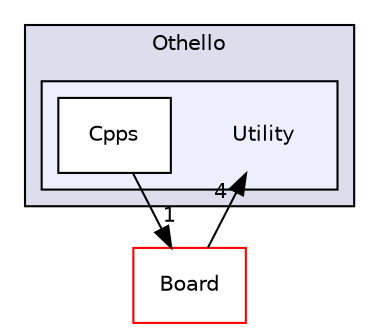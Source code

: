 digraph "/Users/itoutomohiko/Documents/SourceTree/OthelloTest/Othello/Utility" {
  compound=true
  node [ fontsize="10", fontname="Helvetica"];
  edge [ labelfontsize="10", labelfontname="Helvetica"];
  subgraph clusterdir_e036d5bcb7286741379924190fa1a3a0 {
    graph [ bgcolor="#ddddee", pencolor="black", label="Othello" fontname="Helvetica", fontsize="10", URL="dir_e036d5bcb7286741379924190fa1a3a0.html"]
  subgraph clusterdir_efb4715db9a71e22aea1c5cec602224d {
    graph [ bgcolor="#eeeeff", pencolor="black", label="" URL="dir_efb4715db9a71e22aea1c5cec602224d.html"];
    dir_efb4715db9a71e22aea1c5cec602224d [shape=plaintext label="Utility"];
    dir_42cea839244a2d3f6a9078d2745ce674 [shape=box label="Cpps" color="black" fillcolor="white" style="filled" URL="dir_42cea839244a2d3f6a9078d2745ce674.html"];
  }
  }
  dir_2637779b78a37eec555f7dff62455e5c [shape=box label="Board" fillcolor="white" style="filled" color="red" URL="dir_2637779b78a37eec555f7dff62455e5c.html"];
  dir_2637779b78a37eec555f7dff62455e5c->dir_efb4715db9a71e22aea1c5cec602224d [headlabel="4", labeldistance=1.5 headhref="dir_000002_000005.html"];
  dir_42cea839244a2d3f6a9078d2745ce674->dir_2637779b78a37eec555f7dff62455e5c [headlabel="1", labeldistance=1.5 headhref="dir_000006_000002.html"];
}
